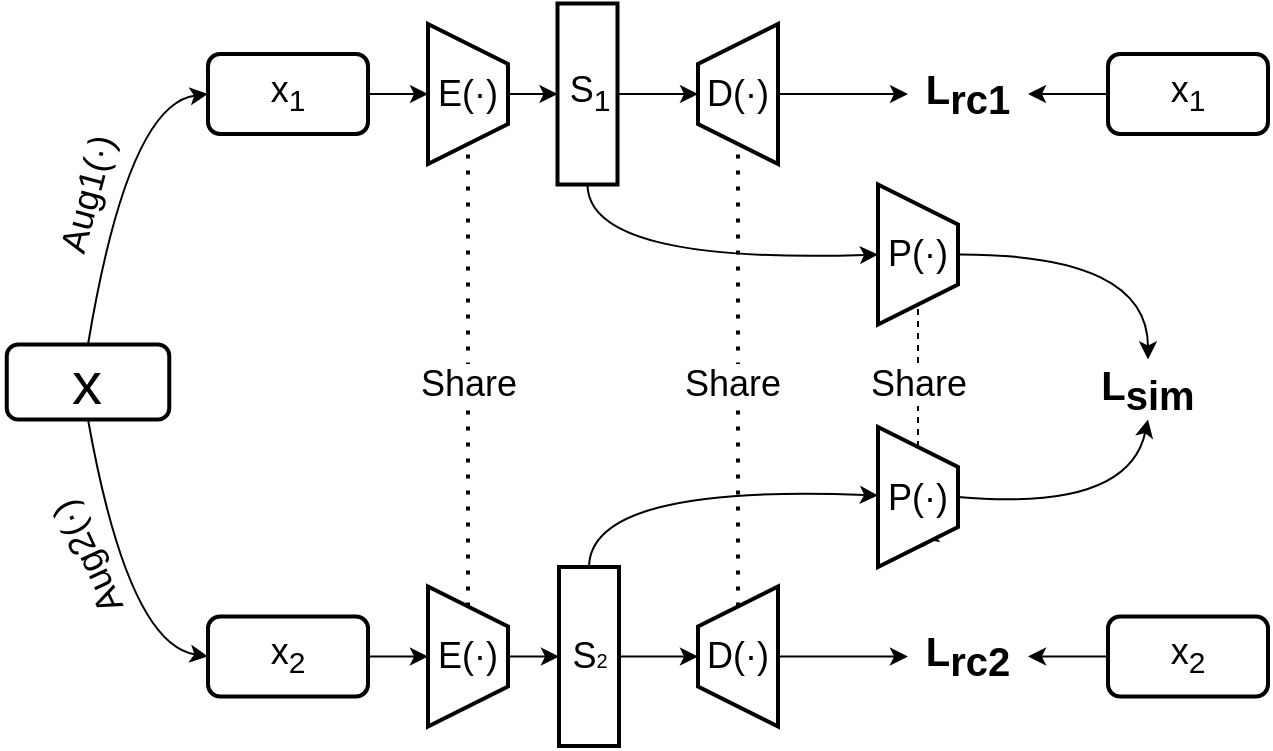 <mxfile>
    <diagram id="ikUlHtttG-ncjOK1HMVr" name="第 1 页">
        <mxGraphModel dx="735" dy="545" grid="1" gridSize="10" guides="1" tooltips="1" connect="1" arrows="1" fold="1" page="1" pageScale="1" pageWidth="827" pageHeight="1169" math="1" shadow="0">
            <root>
                <mxCell id="0"/>
                <mxCell id="1" parent="0"/>
                <mxCell id="2" value="&lt;font style=&quot;font-size: 30px&quot;&gt;x&lt;/font&gt;" style="rounded=1;whiteSpace=wrap;html=1;strokeWidth=2;" parent="1" vertex="1">
                    <mxGeometry x="39.38" y="280.25" width="81.25" height="37.5" as="geometry"/>
                </mxCell>
                <mxCell id="53" style="edgeStyle=none;html=1;exitX=1;exitY=0.5;exitDx=0;exitDy=0;entryX=0.5;entryY=1;entryDx=0;entryDy=0;fontSize=18;" parent="1" source="3" target="5" edge="1">
                    <mxGeometry relative="1" as="geometry"/>
                </mxCell>
                <mxCell id="3" value="&lt;font style=&quot;font-size: 18px&quot;&gt;x&lt;sub&gt;1&lt;/sub&gt;&lt;/font&gt;" style="rounded=1;whiteSpace=wrap;html=1;strokeWidth=2;fontSize=12;" parent="1" vertex="1">
                    <mxGeometry x="140" y="135" width="80" height="40" as="geometry"/>
                </mxCell>
                <mxCell id="61" style="edgeStyle=none;html=1;exitX=1;exitY=0.5;exitDx=0;exitDy=0;entryX=0.5;entryY=1;entryDx=0;entryDy=0;fontSize=18;" parent="1" source="91" target="6" edge="1">
                    <mxGeometry relative="1" as="geometry">
                        <mxPoint x="220" y="436.25" as="sourcePoint"/>
                    </mxGeometry>
                </mxCell>
                <mxCell id="54" style="edgeStyle=none;html=1;exitX=0.5;exitY=0;exitDx=0;exitDy=0;entryX=0.5;entryY=1;entryDx=0;entryDy=0;fontSize=18;" parent="1" source="5" target="9" edge="1">
                    <mxGeometry relative="1" as="geometry"/>
                </mxCell>
                <mxCell id="57" style="edgeStyle=none;html=1;exitX=0.5;exitY=0;exitDx=0;exitDy=0;entryX=0.5;entryY=1;entryDx=0;entryDy=0;fontSize=18;" parent="1" source="6" target="10" edge="1">
                    <mxGeometry relative="1" as="geometry"/>
                </mxCell>
                <mxCell id="63" style="edgeStyle=none;html=1;exitX=0.5;exitY=1;exitDx=0;exitDy=0;fontSize=18;" parent="1" source="7" target="48" edge="1">
                    <mxGeometry relative="1" as="geometry"/>
                </mxCell>
                <mxCell id="65" style="edgeStyle=none;html=1;exitX=0.5;exitY=1;exitDx=0;exitDy=0;entryX=0;entryY=0.5;entryDx=0;entryDy=0;fontSize=18;" parent="1" source="8" target="49" edge="1">
                    <mxGeometry relative="1" as="geometry"/>
                </mxCell>
                <mxCell id="55" style="edgeStyle=none;html=1;exitX=0.5;exitY=0;exitDx=0;exitDy=0;entryX=0.5;entryY=0;entryDx=0;entryDy=0;fontSize=18;" parent="1" source="9" target="7" edge="1">
                    <mxGeometry relative="1" as="geometry"/>
                </mxCell>
                <mxCell id="56" style="edgeStyle=none;html=1;exitX=0.5;exitY=0;exitDx=0;exitDy=0;entryX=0.5;entryY=0;entryDx=0;entryDy=0;fontSize=18;" parent="1" source="10" target="8" edge="1">
                    <mxGeometry relative="1" as="geometry"/>
                </mxCell>
                <mxCell id="17" value="" style="endArrow=none;dashed=1;html=1;dashPattern=1 3;strokeWidth=2;exitX=0;exitY=0.5;exitDx=0;exitDy=0;" parent="1" source="6" target="5" edge="1">
                    <mxGeometry width="50" height="50" relative="1" as="geometry">
                        <mxPoint x="260" y="380" as="sourcePoint"/>
                        <mxPoint x="260" y="250" as="targetPoint"/>
                    </mxGeometry>
                </mxCell>
                <mxCell id="93" value="Share" style="edgeLabel;html=1;align=center;verticalAlign=middle;resizable=0;points=[];fontSize=18;" parent="17" vertex="1" connectable="0">
                    <mxGeometry x="0.178" y="-3" relative="1" as="geometry">
                        <mxPoint x="-3" y="24" as="offset"/>
                    </mxGeometry>
                </mxCell>
                <mxCell id="18" value="" style="endArrow=none;dashed=1;html=1;dashPattern=1 3;strokeWidth=2;entryX=0;entryY=0.5;entryDx=0;entryDy=0;exitX=1;exitY=0.5;exitDx=0;exitDy=0;" parent="1" source="8" target="7" edge="1">
                    <mxGeometry width="50" height="50" relative="1" as="geometry">
                        <mxPoint x="404.76" y="380" as="sourcePoint"/>
                        <mxPoint x="404.76" y="250" as="targetPoint"/>
                    </mxGeometry>
                </mxCell>
                <mxCell id="96" value="Share" style="edgeLabel;html=1;align=center;verticalAlign=middle;resizable=0;points=[];fontSize=18;" parent="18" vertex="1" connectable="0">
                    <mxGeometry x="-0.06" y="-1" relative="1" as="geometry">
                        <mxPoint x="-4" y="-3" as="offset"/>
                    </mxGeometry>
                </mxCell>
                <mxCell id="30" value="" style="curved=1;endArrow=classic;html=1;exitX=0;exitY=0.5;exitDx=0;exitDy=0;" parent="1" source="10" target="21" edge="1">
                    <mxGeometry width="50" height="50" relative="1" as="geometry">
                        <mxPoint x="350" y="364" as="sourcePoint"/>
                        <mxPoint x="477.5" y="390" as="targetPoint"/>
                        <Array as="points">
                            <mxPoint x="331" y="350"/>
                        </Array>
                    </mxGeometry>
                </mxCell>
                <mxCell id="32" value="" style="curved=1;endArrow=classic;html=1;entryX=0.5;entryY=1;entryDx=0;entryDy=0;exitX=1;exitY=0.5;exitDx=0;exitDy=0;" parent="1" source="9" target="22" edge="1">
                    <mxGeometry width="50" height="50" relative="1" as="geometry">
                        <mxPoint x="330" y="290" as="sourcePoint"/>
                        <mxPoint x="380" y="240" as="targetPoint"/>
                        <Array as="points">
                            <mxPoint x="330" y="240"/>
                        </Array>
                    </mxGeometry>
                </mxCell>
                <mxCell id="64" style="edgeStyle=none;html=1;exitX=0;exitY=0.5;exitDx=0;exitDy=0;entryX=1;entryY=0.5;entryDx=0;entryDy=0;fontSize=18;" parent="1" source="89" target="48" edge="1">
                    <mxGeometry relative="1" as="geometry">
                        <mxPoint x="620" y="155" as="sourcePoint"/>
                    </mxGeometry>
                </mxCell>
                <mxCell id="66" style="edgeStyle=none;html=1;fontSize=18;entryX=1;entryY=0.5;entryDx=0;entryDy=0;exitX=0;exitY=0.5;exitDx=0;exitDy=0;" parent="1" source="90" target="49" edge="1">
                    <mxGeometry relative="1" as="geometry">
                        <mxPoint x="600" y="430" as="sourcePoint"/>
                    </mxGeometry>
                </mxCell>
                <mxCell id="40" value="" style="curved=1;endArrow=classic;html=1;entryX=0;entryY=0.5;entryDx=0;entryDy=0;exitX=0.5;exitY=1;exitDx=0;exitDy=0;" parent="1" source="2" target="91" edge="1">
                    <mxGeometry width="50" height="50" relative="1" as="geometry">
                        <mxPoint x="50" y="430" as="sourcePoint"/>
                        <mxPoint x="140" y="436.25" as="targetPoint"/>
                        <Array as="points">
                            <mxPoint x="100" y="430"/>
                        </Array>
                    </mxGeometry>
                </mxCell>
                <mxCell id="41" value="" style="curved=1;endArrow=classic;html=1;entryX=0;entryY=0.5;entryDx=0;entryDy=0;exitX=0.5;exitY=0;exitDx=0;exitDy=0;" parent="1" source="2" target="3" edge="1">
                    <mxGeometry width="50" height="50" relative="1" as="geometry">
                        <mxPoint x="90" y="260" as="sourcePoint"/>
                        <mxPoint x="140" y="210" as="targetPoint"/>
                        <Array as="points">
                            <mxPoint x="100" y="160"/>
                        </Array>
                    </mxGeometry>
                </mxCell>
                <mxCell id="42" value="" style="endArrow=none;dashed=1;html=1;exitX=0;exitY=0.5;exitDx=0;exitDy=0;" parent="1" source="21" target="22" edge="1">
                    <mxGeometry width="50" height="50" relative="1" as="geometry">
                        <mxPoint x="500" y="340" as="sourcePoint"/>
                        <mxPoint x="550" y="290" as="targetPoint"/>
                    </mxGeometry>
                </mxCell>
                <mxCell id="97" value="Share" style="edgeLabel;html=1;align=center;verticalAlign=middle;resizable=0;points=[];fontSize=18;" parent="42" vertex="1" connectable="0">
                    <mxGeometry x="-0.208" y="-2" relative="1" as="geometry">
                        <mxPoint x="-2" y="-4" as="offset"/>
                    </mxGeometry>
                </mxCell>
                <mxCell id="47" value="&lt;span style=&quot;font-size: 20px;&quot;&gt;L&lt;sub style=&quot;font-size: 20px;&quot;&gt;sim&lt;/sub&gt;&lt;/span&gt;" style="text;html=1;strokeColor=none;fillColor=none;align=center;verticalAlign=middle;whiteSpace=wrap;rounded=0;fontSize=20;fontStyle=1" parent="1" vertex="1">
                    <mxGeometry x="580" y="287.75" width="60" height="30" as="geometry"/>
                </mxCell>
                <mxCell id="48" value="&lt;font style=&quot;font-size: 20px;&quot;&gt;L&lt;sub style=&quot;font-size: 20px;&quot;&gt;rc1&lt;/sub&gt;&lt;/font&gt;" style="text;html=1;strokeColor=none;fillColor=none;align=center;verticalAlign=middle;whiteSpace=wrap;rounded=0;fontSize=20;fontStyle=1" parent="1" vertex="1">
                    <mxGeometry x="490" y="140" width="60" height="30" as="geometry"/>
                </mxCell>
                <mxCell id="49" value="&lt;font style=&quot;font-size: 20px;&quot;&gt;L&lt;sub style=&quot;font-size: 20px;&quot;&gt;rc2&lt;/sub&gt;&lt;/font&gt;" style="text;html=1;strokeColor=none;fillColor=none;align=center;verticalAlign=middle;whiteSpace=wrap;rounded=0;fontSize=20;fontStyle=1" parent="1" vertex="1">
                    <mxGeometry x="490" y="421.25" width="60" height="30" as="geometry"/>
                </mxCell>
                <mxCell id="59" value="" style="curved=1;endArrow=classic;html=1;fontSize=18;exitX=0.5;exitY=0;exitDx=0;exitDy=0;entryX=0.5;entryY=0;entryDx=0;entryDy=0;" parent="1" source="22" target="47" edge="1">
                    <mxGeometry width="50" height="50" relative="1" as="geometry">
                        <mxPoint x="650" y="210" as="sourcePoint"/>
                        <mxPoint x="700" y="160" as="targetPoint"/>
                        <Array as="points">
                            <mxPoint x="610" y="235"/>
                        </Array>
                    </mxGeometry>
                </mxCell>
                <mxCell id="60" value="" style="curved=1;endArrow=classic;html=1;fontSize=18;entryX=0.5;entryY=1;entryDx=0;entryDy=0;exitX=0.5;exitY=0;exitDx=0;exitDy=0;" parent="1" source="21" target="47" edge="1">
                    <mxGeometry width="50" height="50" relative="1" as="geometry">
                        <mxPoint x="570" y="450" as="sourcePoint"/>
                        <mxPoint x="620" y="400" as="targetPoint"/>
                        <Array as="points">
                            <mxPoint x="600" y="364"/>
                        </Array>
                    </mxGeometry>
                </mxCell>
                <mxCell id="77" value="Aug1(·)" style="text;html=1;strokeColor=none;fillColor=none;align=center;verticalAlign=middle;whiteSpace=wrap;rounded=0;fontSize=18;rotation=-75;" parent="1" vertex="1">
                    <mxGeometry x="10" y="190" width="140" height="30" as="geometry"/>
                </mxCell>
                <mxCell id="78" value="Aug2(·)" style="text;html=1;strokeColor=none;fillColor=none;align=center;verticalAlign=middle;whiteSpace=wrap;rounded=0;fontSize=18;rotation=-115;" parent="1" vertex="1">
                    <mxGeometry x="10" y="371.25" width="140" height="30" as="geometry"/>
                </mxCell>
                <mxCell id="80" value="" style="group" parent="1" vertex="1" connectable="0">
                    <mxGeometry x="465" y="200.25" width="60" height="70" as="geometry"/>
                </mxCell>
                <mxCell id="22" value="" style="shape=trapezoid;perimeter=trapezoidPerimeter;whiteSpace=wrap;html=1;fixedSize=1;rotation=90;strokeWidth=2;" parent="80" vertex="1">
                    <mxGeometry x="-5" y="15" width="70" height="40" as="geometry"/>
                </mxCell>
                <mxCell id="73" value="&lt;span style=&quot;font-size: 18px&quot;&gt;P(·)&lt;/span&gt;" style="text;html=1;strokeColor=none;fillColor=none;align=center;verticalAlign=middle;whiteSpace=wrap;rounded=0;" parent="80" vertex="1">
                    <mxGeometry y="20" width="60" height="30" as="geometry"/>
                </mxCell>
                <mxCell id="81" value="" style="group" parent="1" vertex="1" connectable="0">
                    <mxGeometry x="375" y="120" width="60" height="70" as="geometry"/>
                </mxCell>
                <mxCell id="7" value="" style="shape=trapezoid;perimeter=trapezoidPerimeter;whiteSpace=wrap;html=1;fixedSize=1;rotation=-90;strokeWidth=2;" parent="81" vertex="1">
                    <mxGeometry x="-5" y="15" width="70" height="40" as="geometry"/>
                </mxCell>
                <mxCell id="71" value="&lt;span style=&quot;font-size: 18px&quot;&gt;D(·)&lt;/span&gt;" style="text;html=1;strokeColor=none;fillColor=none;align=center;verticalAlign=middle;whiteSpace=wrap;rounded=0;" parent="81" vertex="1">
                    <mxGeometry y="20" width="60" height="30" as="geometry"/>
                </mxCell>
                <mxCell id="82" value="" style="group" parent="1" vertex="1" connectable="0">
                    <mxGeometry x="300.5" y="109.75" width="60" height="90.5" as="geometry"/>
                </mxCell>
                <mxCell id="9" value="" style="rounded=0;whiteSpace=wrap;html=1;rotation=90;strokeWidth=2;" parent="82" vertex="1">
                    <mxGeometry x="-16" y="30.25" width="90.5" height="30" as="geometry"/>
                </mxCell>
                <mxCell id="69" value="&lt;font style=&quot;font-size: 18px&quot;&gt;S&lt;sub&gt;1&lt;/sub&gt;&lt;/font&gt;" style="text;html=1;strokeColor=none;fillColor=none;align=center;verticalAlign=middle;whiteSpace=wrap;rounded=0;" parent="82" vertex="1">
                    <mxGeometry y="30.25" width="60" height="30" as="geometry"/>
                </mxCell>
                <mxCell id="83" value="" style="group" parent="1" vertex="1" connectable="0">
                    <mxGeometry x="240" y="120" width="60" height="70" as="geometry"/>
                </mxCell>
                <mxCell id="5" value="" style="shape=trapezoid;perimeter=trapezoidPerimeter;whiteSpace=wrap;html=1;fixedSize=1;rotation=90;strokeWidth=2;" parent="83" vertex="1">
                    <mxGeometry x="-5" y="15" width="70" height="40" as="geometry"/>
                </mxCell>
                <mxCell id="67" value="&lt;font style=&quot;font-size: 18px&quot;&gt;E(·)&lt;/font&gt;" style="text;html=1;strokeColor=none;fillColor=none;align=center;verticalAlign=middle;whiteSpace=wrap;rounded=0;" parent="83" vertex="1">
                    <mxGeometry y="20" width="60" height="30" as="geometry"/>
                </mxCell>
                <mxCell id="84" value="" style="group;strokeWidth=2;" parent="1" vertex="1" connectable="0">
                    <mxGeometry x="240" y="401.25" width="60" height="70" as="geometry"/>
                </mxCell>
                <mxCell id="6" value="" style="shape=trapezoid;perimeter=trapezoidPerimeter;whiteSpace=wrap;html=1;fixedSize=1;rotation=90;strokeWidth=2;" parent="84" vertex="1">
                    <mxGeometry x="-5" y="15" width="70" height="40" as="geometry"/>
                </mxCell>
                <mxCell id="68" value="&lt;font style=&quot;font-size: 18px&quot;&gt;E(·)&lt;/font&gt;" style="text;html=1;strokeColor=none;fillColor=none;align=center;verticalAlign=middle;whiteSpace=wrap;rounded=0;" parent="84" vertex="1">
                    <mxGeometry y="20" width="60" height="30" as="geometry"/>
                </mxCell>
                <mxCell id="85" value="" style="group;strokeWidth=2;" parent="1" vertex="1" connectable="0">
                    <mxGeometry x="300.5" y="391.5" width="60" height="89.5" as="geometry"/>
                </mxCell>
                <mxCell id="10" value="" style="rounded=0;whiteSpace=wrap;html=1;rotation=90;strokeWidth=2;" parent="85" vertex="1">
                    <mxGeometry x="-14.75" y="29.75" width="89.5" height="30" as="geometry"/>
                </mxCell>
                <mxCell id="70" value="&lt;span style=&quot;font-size: 18px&quot;&gt;S&lt;/span&gt;&lt;span style=&quot;font-size: 10px&quot;&gt;2&lt;/span&gt;" style="text;html=1;strokeColor=none;fillColor=none;align=center;verticalAlign=middle;whiteSpace=wrap;rounded=0;" parent="85" vertex="1">
                    <mxGeometry y="29.75" width="60" height="30" as="geometry"/>
                </mxCell>
                <mxCell id="86" value="" style="group;strokeWidth=2;" parent="1" vertex="1" connectable="0">
                    <mxGeometry x="375" y="401.25" width="60" height="70" as="geometry"/>
                </mxCell>
                <mxCell id="8" value="" style="shape=trapezoid;perimeter=trapezoidPerimeter;whiteSpace=wrap;html=1;fixedSize=1;rotation=-90;strokeWidth=2;" parent="86" vertex="1">
                    <mxGeometry x="-5" y="15" width="70" height="40" as="geometry"/>
                </mxCell>
                <mxCell id="72" value="&lt;span style=&quot;font-size: 18px&quot;&gt;D(·)&lt;/span&gt;" style="text;html=1;strokeColor=none;fillColor=none;align=center;verticalAlign=middle;whiteSpace=wrap;rounded=0;" parent="86" vertex="1">
                    <mxGeometry y="20" width="60" height="30" as="geometry"/>
                </mxCell>
                <mxCell id="87" value="" style="group" parent="1" vertex="1" connectable="0">
                    <mxGeometry x="465" y="321.5" width="60" height="70" as="geometry"/>
                </mxCell>
                <mxCell id="92" style="edgeStyle=none;html=1;exitX=1;exitY=0.25;exitDx=0;exitDy=0;fontSize=18;" parent="87" source="21" target="74" edge="1">
                    <mxGeometry relative="1" as="geometry"/>
                </mxCell>
                <mxCell id="21" value="" style="shape=trapezoid;perimeter=trapezoidPerimeter;whiteSpace=wrap;html=1;fixedSize=1;rotation=90;strokeWidth=2;" parent="87" vertex="1">
                    <mxGeometry x="-5" y="15" width="70" height="40" as="geometry"/>
                </mxCell>
                <mxCell id="74" value="&lt;span style=&quot;font-size: 18px&quot;&gt;P(·)&lt;/span&gt;" style="text;html=1;strokeColor=none;fillColor=none;align=center;verticalAlign=middle;whiteSpace=wrap;rounded=0;" parent="87" vertex="1">
                    <mxGeometry y="20" width="60" height="30" as="geometry"/>
                </mxCell>
                <mxCell id="89" value="&lt;font style=&quot;font-size: 18px&quot;&gt;x&lt;sub&gt;1&lt;/sub&gt;&lt;/font&gt;" style="rounded=1;whiteSpace=wrap;html=1;strokeWidth=2;" parent="1" vertex="1">
                    <mxGeometry x="590" y="135" width="80" height="40" as="geometry"/>
                </mxCell>
                <mxCell id="90" value="&lt;font style=&quot;font-size: 18px&quot;&gt;x&lt;sub&gt;2&lt;/sub&gt;&lt;/font&gt;" style="rounded=1;whiteSpace=wrap;html=1;strokeWidth=2;" parent="1" vertex="1">
                    <mxGeometry x="590" y="416.25" width="80" height="40" as="geometry"/>
                </mxCell>
                <mxCell id="91" value="&lt;font style=&quot;font-size: 18px&quot;&gt;x&lt;sub&gt;2&lt;/sub&gt;&lt;/font&gt;" style="rounded=1;whiteSpace=wrap;html=1;strokeWidth=2;" parent="1" vertex="1">
                    <mxGeometry x="140" y="416.25" width="80" height="40" as="geometry"/>
                </mxCell>
            </root>
        </mxGraphModel>
    </diagram>
    <diagram id="WuAAhqT65BnFUfiGGrZC" name="第 2 页">
        <mxGraphModel dx="1893" dy="790" grid="1" gridSize="10" guides="1" tooltips="1" connect="1" arrows="1" fold="1" page="1" pageScale="1" pageWidth="827" pageHeight="1169" math="0" shadow="0">
            <root>
                <mxCell id="zm2U4cjtXxkcTZJ3gDTT-0"/>
                <mxCell id="zm2U4cjtXxkcTZJ3gDTT-1" parent="zm2U4cjtXxkcTZJ3gDTT-0"/>
                <mxCell id="zm2U4cjtXxkcTZJ3gDTT-2" value="" style="edgeStyle=none;html=1;fontColor=default;strokeWidth=2;" edge="1" parent="zm2U4cjtXxkcTZJ3gDTT-1" source="zm2U4cjtXxkcTZJ3gDTT-4" target="zm2U4cjtXxkcTZJ3gDTT-7">
                    <mxGeometry relative="1" as="geometry"/>
                </mxCell>
                <mxCell id="zm2U4cjtXxkcTZJ3gDTT-3" value="BN,ReLU,Conv(k=3)" style="edgeLabel;html=1;align=center;verticalAlign=middle;resizable=0;points=[];fontColor=default;" vertex="1" connectable="0" parent="zm2U4cjtXxkcTZJ3gDTT-2">
                    <mxGeometry x="0.363" relative="1" as="geometry">
                        <mxPoint as="offset"/>
                    </mxGeometry>
                </mxCell>
                <mxCell id="zm2U4cjtXxkcTZJ3gDTT-4" value="C*W*1" style="shape=cube;whiteSpace=wrap;html=1;boundedLbl=1;backgroundOutline=1;darkOpacity=0.05;darkOpacity2=0.1;rotation=0;fontColor=default;direction=south;strokeWidth=2;fontSize=12;" vertex="1" parent="zm2U4cjtXxkcTZJ3gDTT-1">
                    <mxGeometry x="-665" y="130" width="190" height="60" as="geometry"/>
                </mxCell>
                <mxCell id="zm2U4cjtXxkcTZJ3gDTT-5" value="" style="edgeStyle=none;html=1;fontColor=default;strokeWidth=2;" edge="1" parent="zm2U4cjtXxkcTZJ3gDTT-1" source="zm2U4cjtXxkcTZJ3gDTT-7" target="zm2U4cjtXxkcTZJ3gDTT-9">
                    <mxGeometry relative="1" as="geometry"/>
                </mxCell>
                <mxCell id="zm2U4cjtXxkcTZJ3gDTT-6" value="&lt;span style=&quot;color: rgba(0 , 0 , 0 , 0) ; font-family: monospace ; font-size: 0px&quot;&gt;%3CmxGraphModel%3E%3Croot%3E%3CmxCell%20id%3D%220%22%2F%3E%3CmxCell%20id%3D%221%22%20parent%3D%220%22%2F%3E%3CmxCell%20id%3D%222%22%20value%3D%22BN%2CReLU%2CConv(K%3DC)%22%20style%3D%22edgeLabel%3Bhtml%3D1%3Balign%3Dcenter%3BverticalAlign%3Dmiddle%3Bresizable%3D0%3Bpoints%3D%5B%5D%3BfontColor%3Ddefault%3B%22%20vertex%3D%221%22%20connectable%3D%220%22%20parent%3D%221%22%3E%3CmxGeometry%20x%3D%22175%22%20y%3D%22311.667%22%20as%3D%22geometry%22%2F%3E%3C%2FmxCell%3E%3C%2Froot%3E%3C%2FmxGraphModel%3E&lt;/span&gt;" style="edgeLabel;html=1;align=center;verticalAlign=middle;resizable=0;points=[];fontColor=default;" vertex="1" connectable="0" parent="zm2U4cjtXxkcTZJ3gDTT-5">
                    <mxGeometry x="0.437" relative="1" as="geometry">
                        <mxPoint as="offset"/>
                    </mxGeometry>
                </mxCell>
                <mxCell id="zm2U4cjtXxkcTZJ3gDTT-7" value="C*W*1" style="shape=cube;whiteSpace=wrap;html=1;boundedLbl=1;backgroundOutline=1;darkOpacity=0.05;darkOpacity2=0.1;fontColor=default;direction=south;strokeWidth=2;" vertex="1" parent="zm2U4cjtXxkcTZJ3gDTT-1">
                    <mxGeometry x="-665" y="280" width="190" height="60" as="geometry"/>
                </mxCell>
                <mxCell id="zm2U4cjtXxkcTZJ3gDTT-8" value="" style="edgeStyle=none;html=1;fontColor=default;strokeWidth=2;" edge="1" parent="zm2U4cjtXxkcTZJ3gDTT-1" source="zm2U4cjtXxkcTZJ3gDTT-9" target="zm2U4cjtXxkcTZJ3gDTT-14">
                    <mxGeometry relative="1" as="geometry"/>
                </mxCell>
                <mxCell id="zm2U4cjtXxkcTZJ3gDTT-9" value="C*W*1" style="shape=cube;whiteSpace=wrap;html=1;boundedLbl=1;backgroundOutline=1;darkOpacity=0.05;darkOpacity2=0.1;fontColor=default;direction=south;strokeWidth=2;" vertex="1" parent="zm2U4cjtXxkcTZJ3gDTT-1">
                    <mxGeometry x="-665" y="430" width="190" height="60" as="geometry"/>
                </mxCell>
                <mxCell id="zm2U4cjtXxkcTZJ3gDTT-10" value="C*W*1" style="shape=cube;whiteSpace=wrap;html=1;boundedLbl=1;backgroundOutline=1;darkOpacity=0.05;darkOpacity2=0.1;fontColor=default;direction=south;strokeWidth=2;" vertex="1" parent="zm2U4cjtXxkcTZJ3gDTT-1">
                    <mxGeometry x="-665" y="570" width="190" height="60" as="geometry"/>
                </mxCell>
                <mxCell id="zm2U4cjtXxkcTZJ3gDTT-11" value="BN,ReLU,Conv(k=3)" style="edgeLabel;html=1;align=center;verticalAlign=middle;resizable=0;points=[];fontColor=default;" vertex="1" connectable="0" parent="zm2U4cjtXxkcTZJ3gDTT-1">
                    <mxGeometry x="-570" y="399.997" as="geometry"/>
                </mxCell>
                <mxCell id="zm2U4cjtXxkcTZJ3gDTT-12" value="" style="edgeStyle=elbowEdgeStyle;elbow=horizontal;endArrow=classic;html=1;fontColor=default;entryX=0;entryY=0.5;entryDx=0;entryDy=0;strokeWidth=2;" edge="1" parent="zm2U4cjtXxkcTZJ3gDTT-1" target="zm2U4cjtXxkcTZJ3gDTT-14">
                    <mxGeometry width="50" height="50" relative="1" as="geometry">
                        <mxPoint x="-570.0" y="220" as="sourcePoint"/>
                        <mxPoint x="-615" y="530" as="targetPoint"/>
                        <Array as="points">
                            <mxPoint x="-700" y="310"/>
                        </Array>
                    </mxGeometry>
                </mxCell>
                <mxCell id="zm2U4cjtXxkcTZJ3gDTT-13" value="" style="edgeStyle=none;html=1;fontColor=default;strokeWidth=2;" edge="1" parent="zm2U4cjtXxkcTZJ3gDTT-1" source="zm2U4cjtXxkcTZJ3gDTT-14" target="zm2U4cjtXxkcTZJ3gDTT-10">
                    <mxGeometry relative="1" as="geometry"/>
                </mxCell>
                <mxCell id="zm2U4cjtXxkcTZJ3gDTT-14" value="" style="shape=orEllipse;perimeter=ellipsePerimeter;whiteSpace=wrap;html=1;backgroundOutline=1;fontColor=default;" vertex="1" parent="zm2U4cjtXxkcTZJ3gDTT-1">
                    <mxGeometry x="-580" y="525" width="20" height="20" as="geometry"/>
                </mxCell>
                <mxCell id="zm2U4cjtXxkcTZJ3gDTT-15" value="" style="edgeStyle=elbowEdgeStyle;elbow=horizontal;endArrow=classic;html=1;fontColor=default;entryX=1;entryY=0.5;entryDx=0;entryDy=0;strokeWidth=2;" edge="1" parent="zm2U4cjtXxkcTZJ3gDTT-1" target="zm2U4cjtXxkcTZJ3gDTT-14">
                    <mxGeometry width="50" height="50" relative="1" as="geometry">
                        <mxPoint x="-570.0" y="360" as="sourcePoint"/>
                        <mxPoint x="-300" y="535" as="targetPoint"/>
                        <Array as="points">
                            <mxPoint x="-420" y="310"/>
                        </Array>
                    </mxGeometry>
                </mxCell>
                <mxCell id="zm2U4cjtXxkcTZJ3gDTT-16" value="" style="edgeStyle=none;html=1;fontColor=default;strokeWidth=2;" edge="1" parent="zm2U4cjtXxkcTZJ3gDTT-1" source="zm2U4cjtXxkcTZJ3gDTT-18" target="zm2U4cjtXxkcTZJ3gDTT-21">
                    <mxGeometry relative="1" as="geometry"/>
                </mxCell>
                <mxCell id="zm2U4cjtXxkcTZJ3gDTT-17" value="BN,ReLU,Conv(k=3)" style="edgeLabel;html=1;align=center;verticalAlign=middle;resizable=0;points=[];fontColor=default;" vertex="1" connectable="0" parent="zm2U4cjtXxkcTZJ3gDTT-16">
                    <mxGeometry x="0.363" relative="1" as="geometry">
                        <mxPoint as="offset"/>
                    </mxGeometry>
                </mxCell>
                <mxCell id="zm2U4cjtXxkcTZJ3gDTT-18" value="C*W*1" style="shape=cube;whiteSpace=wrap;html=1;boundedLbl=1;backgroundOutline=1;darkOpacity=0.05;darkOpacity2=0.1;rotation=0;fontColor=default;direction=south;strokeWidth=2;" vertex="1" parent="zm2U4cjtXxkcTZJ3gDTT-1">
                    <mxGeometry x="-252" y="130" width="190" height="60" as="geometry"/>
                </mxCell>
                <mxCell id="zm2U4cjtXxkcTZJ3gDTT-19" value="" style="edgeStyle=none;html=1;fontColor=default;strokeWidth=2;" edge="1" parent="zm2U4cjtXxkcTZJ3gDTT-1" source="zm2U4cjtXxkcTZJ3gDTT-21">
                    <mxGeometry relative="1" as="geometry">
                        <mxPoint x="-157" y="430.0" as="targetPoint"/>
                    </mxGeometry>
                </mxCell>
                <mxCell id="zm2U4cjtXxkcTZJ3gDTT-20" value="&lt;span style=&quot;color: rgba(0 , 0 , 0 , 0) ; font-family: monospace ; font-size: 0px&quot;&gt;%3CmxGraphModel%3E%3Croot%3E%3CmxCell%20id%3D%220%22%2F%3E%3CmxCell%20id%3D%221%22%20parent%3D%220%22%2F%3E%3CmxCell%20id%3D%222%22%20value%3D%22BN%2CReLU%2CConv(K%3DC)%22%20style%3D%22edgeLabel%3Bhtml%3D1%3Balign%3Dcenter%3BverticalAlign%3Dmiddle%3Bresizable%3D0%3Bpoints%3D%5B%5D%3BfontColor%3Ddefault%3B%22%20vertex%3D%221%22%20connectable%3D%220%22%20parent%3D%221%22%3E%3CmxGeometry%20x%3D%22175%22%20y%3D%22311.667%22%20as%3D%22geometry%22%2F%3E%3C%2FmxCell%3E%3C%2Froot%3E%3C%2FmxGraphModel%3E&lt;/span&gt;" style="edgeLabel;html=1;align=center;verticalAlign=middle;resizable=0;points=[];fontColor=default;" vertex="1" connectable="0" parent="zm2U4cjtXxkcTZJ3gDTT-19">
                    <mxGeometry x="0.437" relative="1" as="geometry">
                        <mxPoint as="offset"/>
                    </mxGeometry>
                </mxCell>
                <mxCell id="zm2U4cjtXxkcTZJ3gDTT-21" value="(2*C)*(0.5*W)*1" style="shape=cube;whiteSpace=wrap;html=1;boundedLbl=1;backgroundOutline=1;darkOpacity=0.05;darkOpacity2=0.1;fontColor=default;direction=south;size=30;strokeWidth=2;" vertex="1" parent="zm2U4cjtXxkcTZJ3gDTT-1">
                    <mxGeometry x="-217" y="270" width="120" height="70" as="geometry"/>
                </mxCell>
                <mxCell id="zm2U4cjtXxkcTZJ3gDTT-22" value="" style="edgeStyle=none;html=1;fontColor=default;strokeWidth=2;" edge="1" parent="zm2U4cjtXxkcTZJ3gDTT-1" target="zm2U4cjtXxkcTZJ3gDTT-25">
                    <mxGeometry relative="1" as="geometry">
                        <mxPoint x="-157" y="490.0" as="sourcePoint"/>
                    </mxGeometry>
                </mxCell>
                <mxCell id="zm2U4cjtXxkcTZJ3gDTT-23" value="BN,ReLU,Conv(k=3)" style="edgeLabel;html=1;align=center;verticalAlign=middle;resizable=0;points=[];fontColor=default;" vertex="1" connectable="0" parent="zm2U4cjtXxkcTZJ3gDTT-1">
                    <mxGeometry x="-157" y="399.997" as="geometry"/>
                </mxCell>
                <mxCell id="zm2U4cjtXxkcTZJ3gDTT-24" value="" style="edgeStyle=none;html=1;fontColor=default;strokeWidth=2;" edge="1" parent="zm2U4cjtXxkcTZJ3gDTT-1" source="zm2U4cjtXxkcTZJ3gDTT-25">
                    <mxGeometry relative="1" as="geometry">
                        <mxPoint x="-157" y="570.0" as="targetPoint"/>
                    </mxGeometry>
                </mxCell>
                <mxCell id="zm2U4cjtXxkcTZJ3gDTT-25" value="" style="shape=orEllipse;perimeter=ellipsePerimeter;whiteSpace=wrap;html=1;backgroundOutline=1;fontColor=default;" vertex="1" parent="zm2U4cjtXxkcTZJ3gDTT-1">
                    <mxGeometry x="-167" y="525" width="20" height="20" as="geometry"/>
                </mxCell>
                <mxCell id="zm2U4cjtXxkcTZJ3gDTT-26" value="" style="edgeStyle=elbowEdgeStyle;elbow=horizontal;endArrow=classic;html=1;fontColor=default;entryX=1;entryY=0.5;entryDx=0;entryDy=0;strokeWidth=2;" edge="1" parent="zm2U4cjtXxkcTZJ3gDTT-1" target="zm2U4cjtXxkcTZJ3gDTT-25">
                    <mxGeometry width="50" height="50" relative="1" as="geometry">
                        <mxPoint x="-157" y="360" as="sourcePoint"/>
                        <mxPoint x="113" y="535" as="targetPoint"/>
                        <Array as="points">
                            <mxPoint x="-40" y="430"/>
                            <mxPoint x="-7" y="310"/>
                        </Array>
                    </mxGeometry>
                </mxCell>
                <mxCell id="zm2U4cjtXxkcTZJ3gDTT-27" value="(2*C)*(0.5*W)*1" style="shape=cube;whiteSpace=wrap;html=1;boundedLbl=1;backgroundOutline=1;darkOpacity=0.05;darkOpacity2=0.1;fontColor=default;direction=south;size=30;strokeWidth=2;fontSize=12;" vertex="1" parent="zm2U4cjtXxkcTZJ3gDTT-1">
                    <mxGeometry x="-370" y="330" width="120" height="70" as="geometry"/>
                </mxCell>
                <mxCell id="zm2U4cjtXxkcTZJ3gDTT-28" value="(2*C)*(0.5*W)*1" style="shape=cube;whiteSpace=wrap;html=1;boundedLbl=1;backgroundOutline=1;darkOpacity=0.05;darkOpacity2=0.1;fontColor=default;direction=south;size=30;strokeWidth=2;" vertex="1" parent="zm2U4cjtXxkcTZJ3gDTT-1">
                    <mxGeometry x="-217" y="430" width="120" height="70" as="geometry"/>
                </mxCell>
                <mxCell id="zm2U4cjtXxkcTZJ3gDTT-29" value="(2*C)*(0.5*W)*1" style="shape=cube;whiteSpace=wrap;html=1;boundedLbl=1;backgroundOutline=1;darkOpacity=0.05;darkOpacity2=0.1;fontColor=default;direction=south;size=30;strokeWidth=2;" vertex="1" parent="zm2U4cjtXxkcTZJ3gDTT-1">
                    <mxGeometry x="-217" y="570" width="120" height="70" as="geometry"/>
                </mxCell>
                <mxCell id="zm2U4cjtXxkcTZJ3gDTT-30" value="" style="edgeStyle=segmentEdgeStyle;endArrow=classic;html=1;fontColor=default;strokeWidth=2;" edge="1" parent="zm2U4cjtXxkcTZJ3gDTT-1">
                    <mxGeometry width="50" height="50" relative="1" as="geometry">
                        <mxPoint x="-157" y="210" as="sourcePoint"/>
                        <mxPoint x="-310" y="330" as="targetPoint"/>
                        <Array as="points">
                            <mxPoint x="-310" y="210"/>
                        </Array>
                    </mxGeometry>
                </mxCell>
                <mxCell id="zm2U4cjtXxkcTZJ3gDTT-31" value="Conv(k=1)" style="edgeLabel;html=1;align=center;verticalAlign=middle;resizable=0;points=[];fontColor=default;" vertex="1" connectable="0" parent="zm2U4cjtXxkcTZJ3gDTT-30">
                    <mxGeometry x="0.064" y="-1" relative="1" as="geometry">
                        <mxPoint x="-8" y="61" as="offset"/>
                    </mxGeometry>
                </mxCell>
                <mxCell id="zm2U4cjtXxkcTZJ3gDTT-32" value="" style="edgeStyle=elbowEdgeStyle;elbow=horizontal;endArrow=classic;html=1;fontColor=default;exitX=0;exitY=0;exitDx=70;exitDy=85;exitPerimeter=0;strokeWidth=2;" edge="1" parent="zm2U4cjtXxkcTZJ3gDTT-1">
                    <mxGeometry width="50" height="50" relative="1" as="geometry">
                        <mxPoint x="-309" y="400.0" as="sourcePoint"/>
                        <mxPoint x="-167" y="535.0" as="targetPoint"/>
                        <Array as="points">
                            <mxPoint x="-309" y="440"/>
                        </Array>
                    </mxGeometry>
                </mxCell>
            </root>
        </mxGraphModel>
    </diagram>
</mxfile>